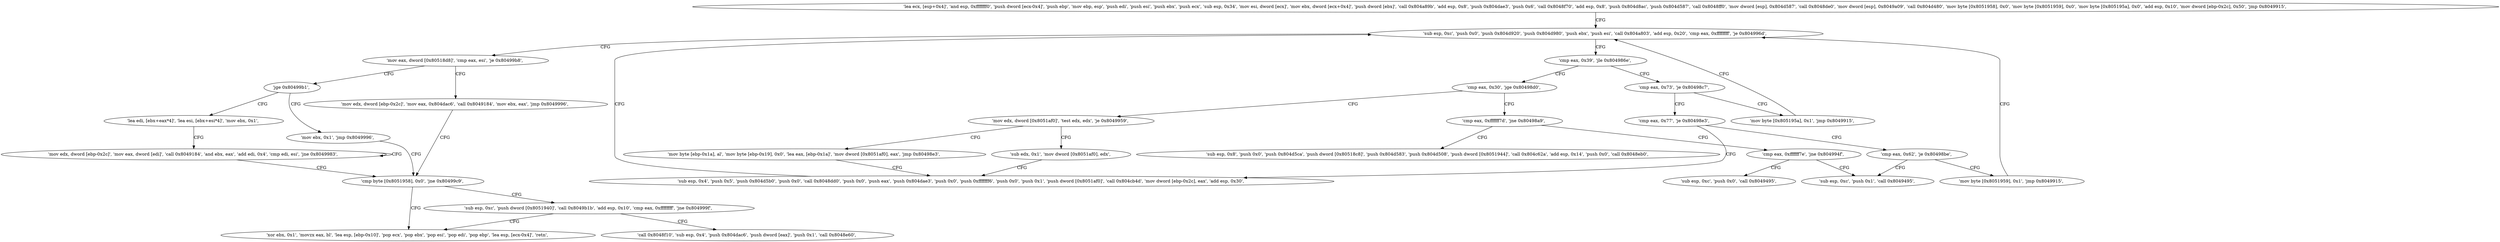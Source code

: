 digraph "func" {
"134518769" [label = "'lea ecx, [esp+0x4]', 'and esp, 0xfffffff0', 'push dword [ecx-0x4]', 'push ebp', 'mov ebp, esp', 'push edi', 'push esi', 'push ebx', 'push ecx', 'sub esp, 0x34', 'mov esi, dword [ecx]', 'mov ebx, dword [ecx+0x4]', 'push dword [ebx]', 'call 0x804a89b', 'add esp, 0x8', 'push 0x804dae3', 'push 0x6', 'call 0x8048f70', 'add esp, 0x8', 'push 0x804d8ac', 'push 0x804d587', 'call 0x8048ff0', 'mov dword [esp], 0x804d587', 'call 0x8048de0', 'mov dword [esp], 0x8049a09', 'call 0x804d480', 'mov byte [0x8051958], 0x0', 'mov byte [0x8051959], 0x0', 'mov byte [0x805195a], 0x0', 'add esp, 0x10', 'mov dword [ebp-0x2c], 0x50', 'jmp 0x8049915', " ]
"134519061" [label = "'sub esp, 0xc', 'push 0x0', 'push 0x804d920', 'push 0x804d980', 'push ebx', 'push esi', 'call 0x804a803', 'add esp, 0x20', 'cmp eax, 0xffffffff', 'je 0x804996d', " ]
"134519149" [label = "'mov eax, dword [0x80518d8]', 'cmp eax, esi', 'je 0x80499b8', " ]
"134519091" [label = "'cmp eax, 0x39', 'jle 0x804986e', " ]
"134519224" [label = "'mov edx, dword [ebp-0x2c]', 'mov eax, 0x804dac6', 'call 0x8049184', 'mov ebx, eax', 'jmp 0x8049996', " ]
"134519158" [label = "'jge 0x80499b1', " ]
"134518894" [label = "'cmp eax, 0x30', 'jge 0x80498d0', " ]
"134519100" [label = "'cmp eax, 0x73', 'je 0x80498c7', " ]
"134519190" [label = "'cmp byte [0x8051958], 0x0', 'jne 0x80499c9', " ]
"134519217" [label = "'mov ebx, 0x1', 'jmp 0x8049996', " ]
"134519160" [label = "'lea edi, [ebx+eax*4]', 'lea esi, [ebx+esi*4]', 'mov ebx, 0x1', " ]
"134518992" [label = "'mov edx, dword [0x8051af0]', 'test edx, edx', 'je 0x8049959', " ]
"134518899" [label = "'cmp eax, 0xffffff7d', 'jne 0x80498a9', " ]
"134518983" [label = "'mov byte [0x805195a], 0x1', 'jmp 0x8049915', " ]
"134519105" [label = "'cmp eax, 0x77', 'je 0x80498e3', " ]
"134519241" [label = "'sub esp, 0xc', 'push dword [0x8051940]', 'call 0x8049b1b', 'add esp, 0x10', 'cmp eax, 0xffffffff', 'jne 0x804999f', " ]
"134519199" [label = "'xor ebx, 0x1', 'movzx eax, bl', 'lea esp, [ebp-0x10]', 'pop ecx', 'pop ebx', 'pop esi', 'pop edi', 'pop ebp', 'lea esp, [ecx-0x4]', 'retn', " ]
"134519171" [label = "'mov edx, dword [ebp-0x2c]', 'mov eax, dword [edi]', 'call 0x8049184', 'and ebx, eax', 'add edi, 0x4', 'cmp edi, esi', 'jne 0x8049983', " ]
"134519129" [label = "'mov byte [ebp-0x1a], al', 'mov byte [ebp-0x19], 0x0', 'lea eax, [ebp-0x1a]', 'mov dword [0x8051af0], eax', 'jmp 0x80498e3', " ]
"134519002" [label = "'sub edx, 0x1', 'mov dword [0x8051af0], edx', " ]
"134518953" [label = "'cmp eax, 0xffffff7e', 'jne 0x804994f', " ]
"134518906" [label = "'sub esp, 0x8', 'push 0x0', 'push 0x804d5ca', 'push dword [0x80518c8]', 'push 0x804d583', 'push 0x804d508', 'push dword [0x8051944]', 'call 0x804c62a', 'add esp, 0x14', 'push 0x0', 'call 0x8048eb0', " ]
"134519011" [label = "'sub esp, 0x4', 'push 0x5', 'push 0x804d5b0', 'push 0x0', 'call 0x8048dd0', 'push 0x0', 'push eax', 'push 0x804dae3', 'push 0x0', 'push 0xfffffff6', 'push 0x0', 'push 0x1', 'push dword [0x8051af0]', 'call 0x804cb4d', 'mov dword [ebp-0x2c], eax', 'add esp, 0x30', " ]
"134519110" [label = "'cmp eax, 0x62', 'je 0x80498be', " ]
"134519263" [label = "'call 0x8048f10', 'sub esp, 0x4', 'push 0x804dac6', 'push dword [eax]', 'push 0x1', 'call 0x8048e60', " ]
"134519119" [label = "'sub esp, 0xc', 'push 0x1', 'call 0x8049495', " ]
"134518964" [label = "'sub esp, 0xc', 'push 0x0', 'call 0x8049495', " ]
"134518974" [label = "'mov byte [0x8051959], 0x1', 'jmp 0x8049915', " ]
"134518769" -> "134519061" [ label = "CFG" ]
"134519061" -> "134519149" [ label = "CFG" ]
"134519061" -> "134519091" [ label = "CFG" ]
"134519149" -> "134519224" [ label = "CFG" ]
"134519149" -> "134519158" [ label = "CFG" ]
"134519091" -> "134518894" [ label = "CFG" ]
"134519091" -> "134519100" [ label = "CFG" ]
"134519224" -> "134519190" [ label = "CFG" ]
"134519158" -> "134519217" [ label = "CFG" ]
"134519158" -> "134519160" [ label = "CFG" ]
"134518894" -> "134518992" [ label = "CFG" ]
"134518894" -> "134518899" [ label = "CFG" ]
"134519100" -> "134518983" [ label = "CFG" ]
"134519100" -> "134519105" [ label = "CFG" ]
"134519190" -> "134519241" [ label = "CFG" ]
"134519190" -> "134519199" [ label = "CFG" ]
"134519217" -> "134519190" [ label = "CFG" ]
"134519160" -> "134519171" [ label = "CFG" ]
"134518992" -> "134519129" [ label = "CFG" ]
"134518992" -> "134519002" [ label = "CFG" ]
"134518899" -> "134518953" [ label = "CFG" ]
"134518899" -> "134518906" [ label = "CFG" ]
"134518983" -> "134519061" [ label = "CFG" ]
"134519105" -> "134519011" [ label = "CFG" ]
"134519105" -> "134519110" [ label = "CFG" ]
"134519241" -> "134519199" [ label = "CFG" ]
"134519241" -> "134519263" [ label = "CFG" ]
"134519171" -> "134519171" [ label = "CFG" ]
"134519171" -> "134519190" [ label = "CFG" ]
"134519129" -> "134519011" [ label = "CFG" ]
"134519002" -> "134519011" [ label = "CFG" ]
"134518953" -> "134519119" [ label = "CFG" ]
"134518953" -> "134518964" [ label = "CFG" ]
"134519011" -> "134519061" [ label = "CFG" ]
"134519110" -> "134518974" [ label = "CFG" ]
"134519110" -> "134519119" [ label = "CFG" ]
"134518974" -> "134519061" [ label = "CFG" ]
}
